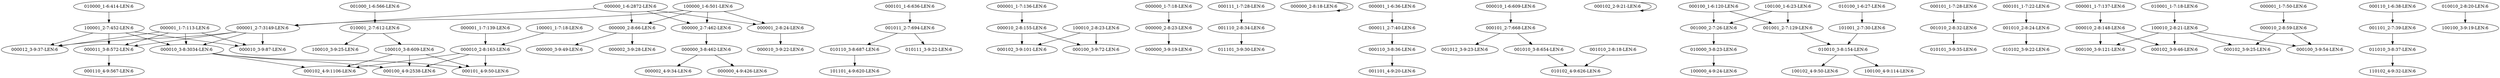digraph G {
    "100000_1-6:501-LEN:6" -> "000001_2-7:3149-LEN:6";
    "100000_1-6:501-LEN:6" -> "000000_2-8:66-LEN:6";
    "100000_1-6:501-LEN:6" -> "000000_2-7:462-LEN:6";
    "100000_1-6:501-LEN:6" -> "000001_2-8:24-LEN:6";
    "010110_3-8:687-LEN:6" -> "101101_4-9:620-LEN:6";
    "000000_1-6:2872-LEN:6" -> "000001_2-7:3149-LEN:6";
    "000000_1-6:2872-LEN:6" -> "000000_2-8:66-LEN:6";
    "000000_1-6:2872-LEN:6" -> "000000_2-7:462-LEN:6";
    "000000_1-6:2872-LEN:6" -> "000001_2-8:24-LEN:6";
    "000010_2-8:155-LEN:6" -> "000102_3-9:101-LEN:6";
    "000010_2-8:155-LEN:6" -> "000100_3-9:72-LEN:6";
    "000000_2-8:23-LEN:6" -> "000000_3-9:19-LEN:6";
    "000001_1-7:113-LEN:6" -> "000012_3-9:37-LEN:6";
    "000001_1-7:113-LEN:6" -> "000011_3-8:572-LEN:6";
    "000001_1-7:113-LEN:6" -> "000010_3-8:3034-LEN:6";
    "000001_1-7:113-LEN:6" -> "000010_3-9:87-LEN:6";
    "001110_2-8:34-LEN:6" -> "011101_3-9:30-LEN:6";
    "000000_2-8:18-LEN:6" -> "000000_2-8:18-LEN:6";
    "000101_1-6:636-LEN:6" -> "001011_2-7:694-LEN:6";
    "000001_1-7:136-LEN:6" -> "000010_2-8:155-LEN:6";
    "000001_1-6:36-LEN:6" -> "000011_2-7:40-LEN:6";
    "000010_1-6:609-LEN:6" -> "000101_2-7:668-LEN:6";
    "000102_2-9:21-LEN:6" -> "000102_2-9:21-LEN:6";
    "100010_2-8:23-LEN:6" -> "000102_3-9:101-LEN:6";
    "100010_2-8:23-LEN:6" -> "000100_3-9:72-LEN:6";
    "000101_2-7:668-LEN:6" -> "001012_3-9:23-LEN:6";
    "000101_2-7:668-LEN:6" -> "001010_3-8:654-LEN:6";
    "001000_2-7:26-LEN:6" -> "010000_3-8:23-LEN:6";
    "000101_1-7:28-LEN:6" -> "001010_2-8:32-LEN:6";
    "000011_2-7:40-LEN:6" -> "000110_3-8:36-LEN:6";
    "000000_1-7:18-LEN:6" -> "000000_2-8:23-LEN:6";
    "000110_3-8:36-LEN:6" -> "001101_4-9:20-LEN:6";
    "000100_1-6:120-LEN:6" -> "001000_2-7:26-LEN:6";
    "000100_1-6:120-LEN:6" -> "001001_2-7:129-LEN:6";
    "000011_3-8:572-LEN:6" -> "000110_4-9:567-LEN:6";
    "001010_2-8:32-LEN:6" -> "010101_3-9:35-LEN:6";
    "010000_1-6:414-LEN:6" -> "100001_2-7:452-LEN:6";
    "100001_2-7:452-LEN:6" -> "000012_3-9:37-LEN:6";
    "100001_2-7:452-LEN:6" -> "000011_3-8:572-LEN:6";
    "100001_2-7:452-LEN:6" -> "000010_3-8:3034-LEN:6";
    "100001_2-7:452-LEN:6" -> "000010_3-9:87-LEN:6";
    "100010_3-8:609-LEN:6" -> "000102_4-9:1106-LEN:6";
    "100010_3-8:609-LEN:6" -> "000100_4-9:2538-LEN:6";
    "100010_3-8:609-LEN:6" -> "000101_4-9:50-LEN:6";
    "001010_2-8:24-LEN:6" -> "010102_3-9:22-LEN:6";
    "000001_2-7:3149-LEN:6" -> "000012_3-9:37-LEN:6";
    "000001_2-7:3149-LEN:6" -> "000011_3-8:572-LEN:6";
    "000001_2-7:3149-LEN:6" -> "000010_3-8:3034-LEN:6";
    "000001_2-7:3149-LEN:6" -> "000010_3-9:87-LEN:6";
    "001001_2-7:129-LEN:6" -> "010010_3-8:154-LEN:6";
    "010010_3-8:154-LEN:6" -> "100100_4-9:114-LEN:6";
    "010010_3-8:154-LEN:6" -> "100102_4-9:50-LEN:6";
    "001000_1-6:566-LEN:6" -> "010001_2-7:612-LEN:6";
    "000010_2-8:148-LEN:6" -> "000100_3-9:121-LEN:6";
    "000010_2-8:148-LEN:6" -> "000102_3-9:46-LEN:6";
    "001010_2-8:18-LEN:6" -> "010102_4-9:626-LEN:6";
    "000000_2-8:66-LEN:6" -> "000000_3-9:49-LEN:6";
    "000000_2-8:66-LEN:6" -> "000002_3-9:28-LEN:6";
    "000010_3-8:3034-LEN:6" -> "000102_4-9:1106-LEN:6";
    "000010_3-8:3034-LEN:6" -> "000100_4-9:2538-LEN:6";
    "000010_3-8:3034-LEN:6" -> "000101_4-9:50-LEN:6";
    "000001_1-7:137-LEN:6" -> "000010_2-8:148-LEN:6";
    "100010_2-8:21-LEN:6" -> "000102_3-9:25-LEN:6";
    "100010_2-8:21-LEN:6" -> "000100_3-9:54-LEN:6";
    "100100_1-6:23-LEN:6" -> "001000_2-7:26-LEN:6";
    "100100_1-6:23-LEN:6" -> "001001_2-7:129-LEN:6";
    "000010_2-8:163-LEN:6" -> "000102_4-9:1106-LEN:6";
    "000010_2-8:163-LEN:6" -> "000100_4-9:2538-LEN:6";
    "000010_2-8:163-LEN:6" -> "000101_4-9:50-LEN:6";
    "000000_2-7:462-LEN:6" -> "000000_3-8:462-LEN:6";
    "001101_2-7:39-LEN:6" -> "011010_3-8:37-LEN:6";
    "000001_2-8:24-LEN:6" -> "000010_3-9:22-LEN:6";
    "000110_1-6:38-LEN:6" -> "001101_2-7:39-LEN:6";
    "010001_1-7:18-LEN:6" -> "100010_2-8:21-LEN:6";
    "010000_3-8:23-LEN:6" -> "100000_4-9:24-LEN:6";
    "101001_2-7:30-LEN:6" -> "010010_3-8:154-LEN:6";
    "001011_2-7:694-LEN:6" -> "010110_3-8:687-LEN:6";
    "001011_2-7:694-LEN:6" -> "010111_3-9:22-LEN:6";
    "010100_1-6:27-LEN:6" -> "101001_2-7:30-LEN:6";
    "000001_1-7:50-LEN:6" -> "000010_2-8:59-LEN:6";
    "001010_3-8:654-LEN:6" -> "010102_4-9:626-LEN:6";
    "010010_2-8:20-LEN:6" -> "100100_3-9:19-LEN:6";
    "000000_3-8:462-LEN:6" -> "000002_4-9:34-LEN:6";
    "000000_3-8:462-LEN:6" -> "000000_4-9:426-LEN:6";
    "000101_1-7:22-LEN:6" -> "001010_2-8:24-LEN:6";
    "100001_1-7:18-LEN:6" -> "000010_2-8:163-LEN:6";
    "010001_2-7:612-LEN:6" -> "100010_3-8:609-LEN:6";
    "010001_2-7:612-LEN:6" -> "100010_3-9:25-LEN:6";
    "000010_2-8:59-LEN:6" -> "000102_3-9:25-LEN:6";
    "000010_2-8:59-LEN:6" -> "000100_3-9:54-LEN:6";
    "000111_1-7:28-LEN:6" -> "001110_2-8:34-LEN:6";
    "100010_2-8:21-LEN:6" -> "000100_3-9:121-LEN:6";
    "100010_2-8:21-LEN:6" -> "000102_3-9:46-LEN:6";
    "000001_1-7:139-LEN:6" -> "000010_2-8:163-LEN:6";
    "011010_3-8:37-LEN:6" -> "110102_4-9:32-LEN:6";
}
